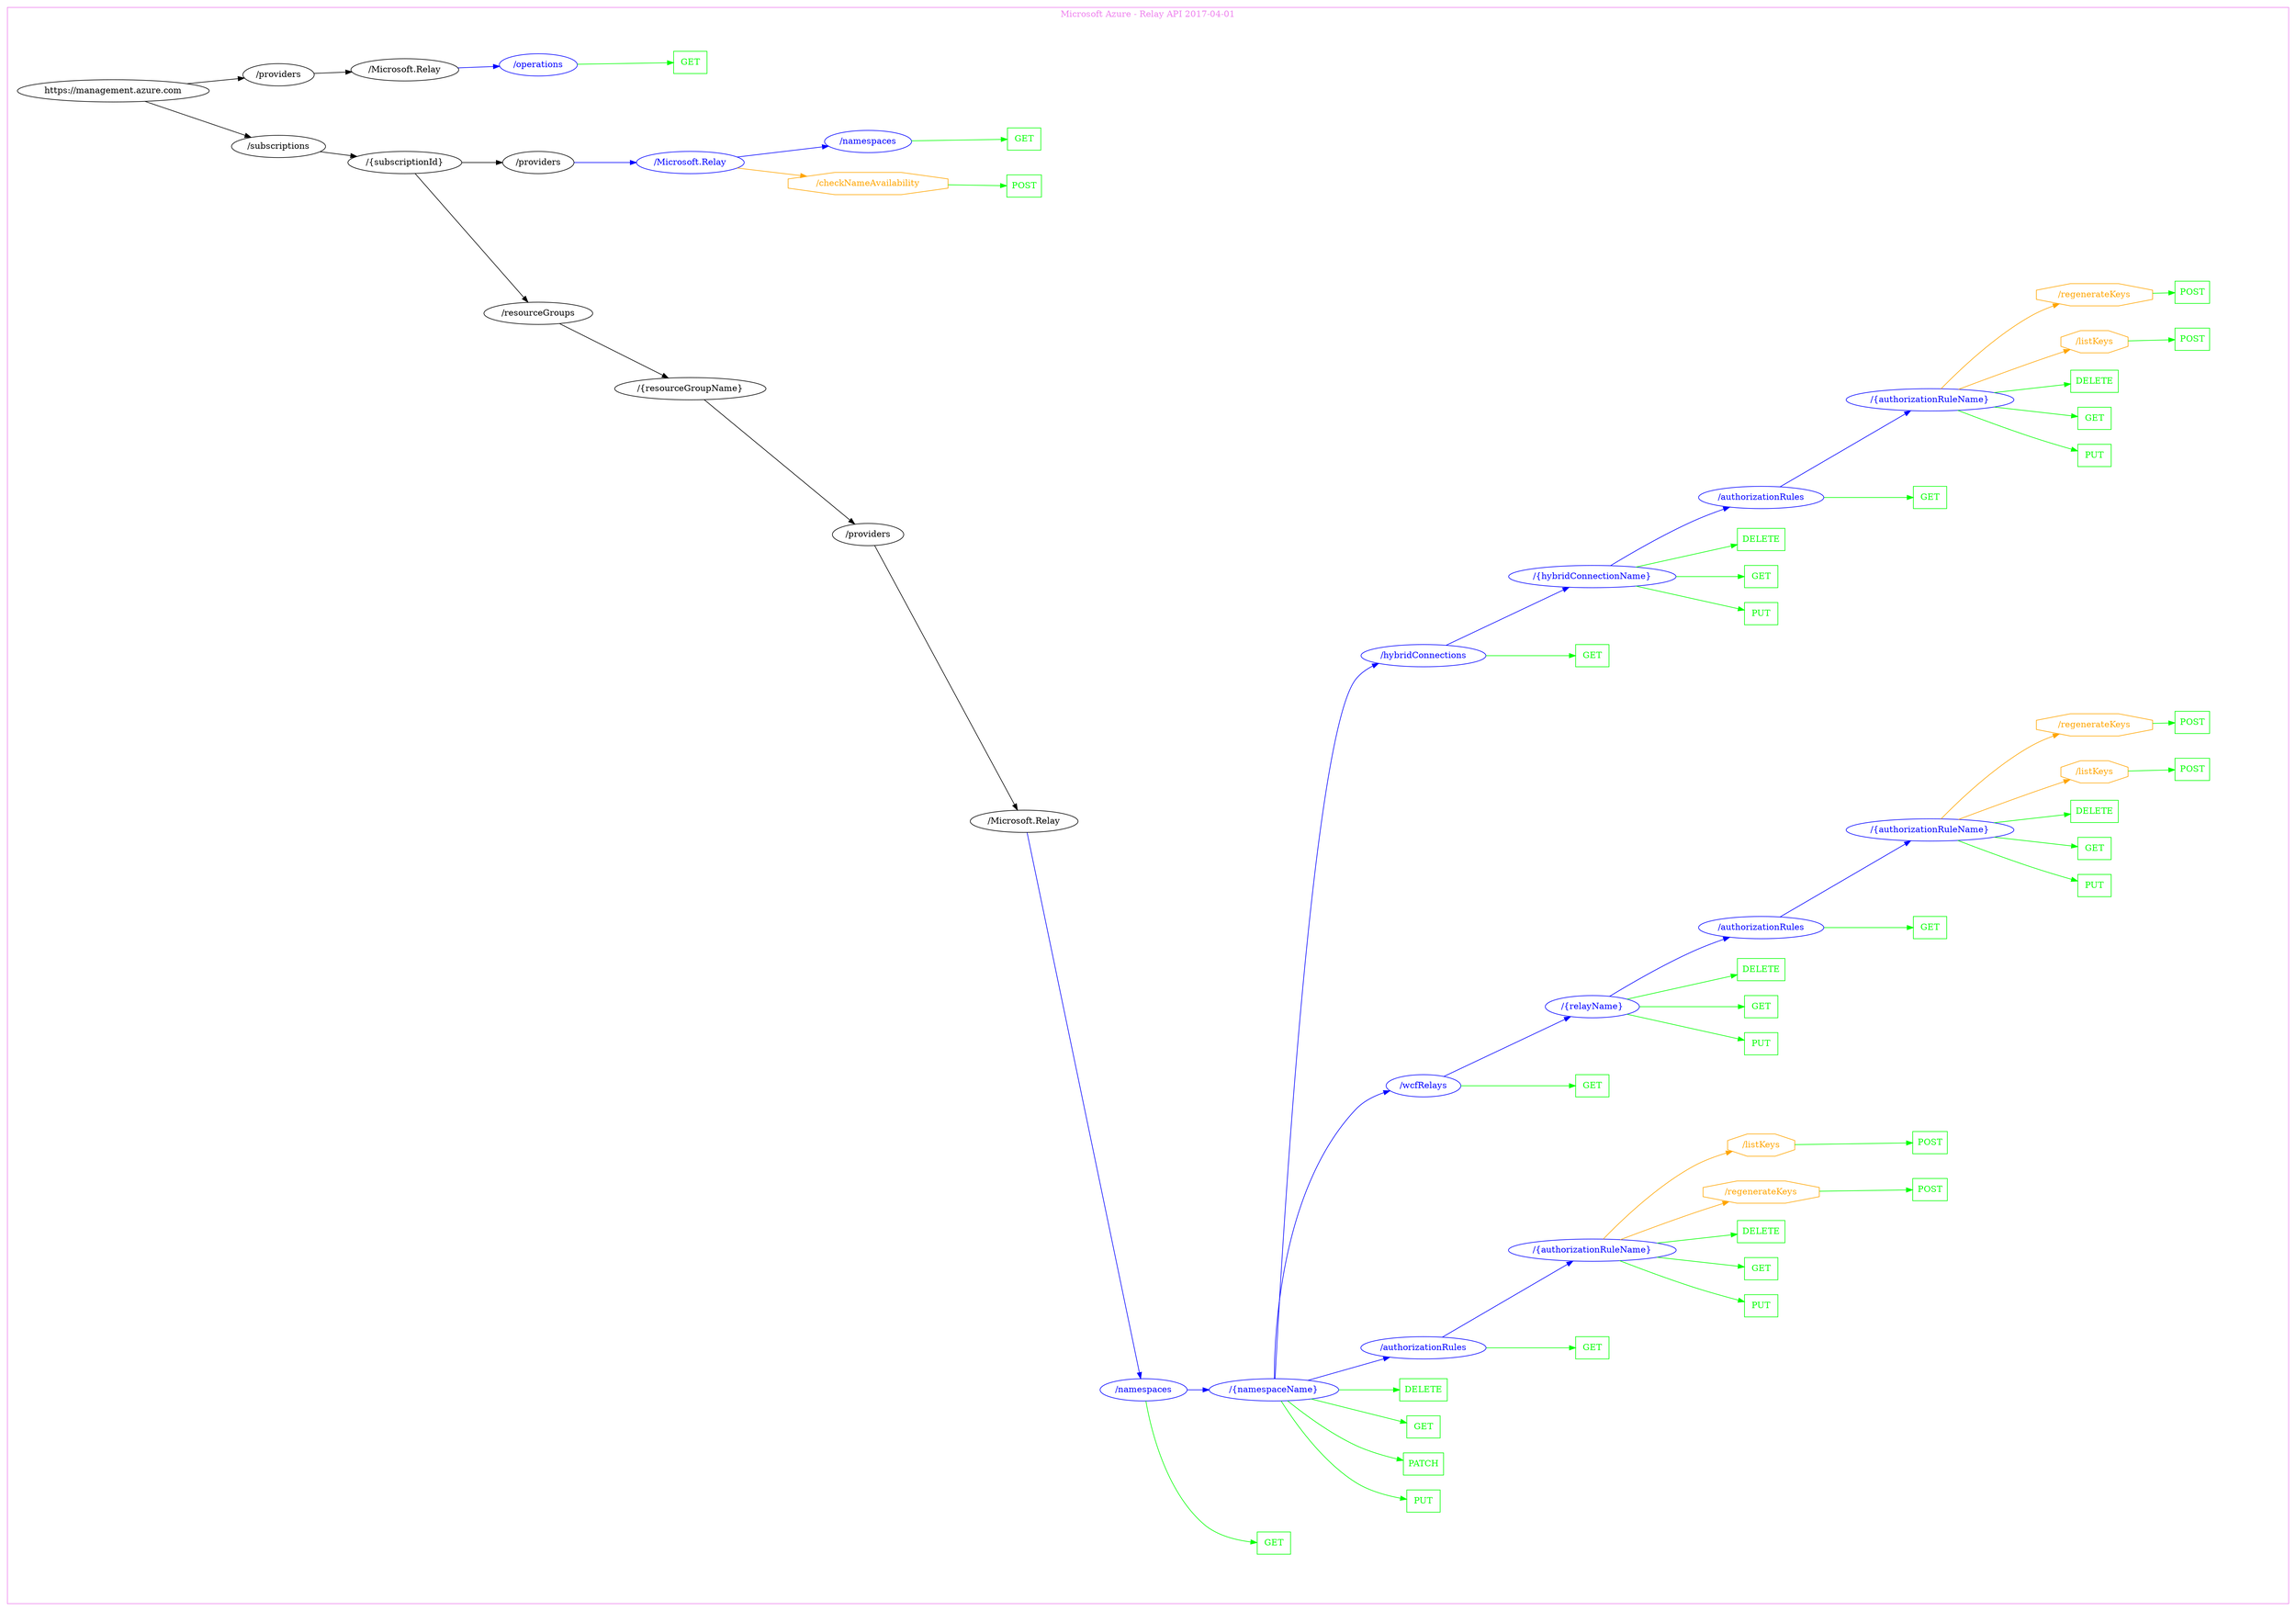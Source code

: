 digraph Cloud_Computing_REST_API {
rankdir="LR";
subgraph cluster_0 {
label="Microsoft Azure - Relay API 2017-04-01"
color=violet
fontcolor=violet
subgraph cluster_1 {
label=""
color=white
fontcolor=white
node1 [label="https://management.azure.com", shape="ellipse", color="black", fontcolor="black"]
node1 -> node2 [color="black", fontcolor="black"]
subgraph cluster_2 {
label=""
color=white
fontcolor=white
node2 [label="/subscriptions", shape="ellipse", color="black", fontcolor="black"]
node2 -> node3 [color="black", fontcolor="black"]
subgraph cluster_3 {
label=""
color=white
fontcolor=white
node3 [label="/{subscriptionId}", shape="ellipse", color="black", fontcolor="black"]
node3 -> node4 [color="black", fontcolor="black"]
subgraph cluster_4 {
label=""
color=white
fontcolor=white
node4 [label="/resourceGroups", shape="ellipse", color="black", fontcolor="black"]
node4 -> node5 [color="black", fontcolor="black"]
subgraph cluster_5 {
label=""
color=white
fontcolor=white
node5 [label="/{resourceGroupName}", shape="ellipse", color="black", fontcolor="black"]
node5 -> node6 [color="black", fontcolor="black"]
subgraph cluster_6 {
label=""
color=white
fontcolor=white
node6 [label="/providers", shape="ellipse", color="black", fontcolor="black"]
node6 -> node7 [color="black", fontcolor="black"]
subgraph cluster_7 {
label=""
color=white
fontcolor=white
node7 [label="/Microsoft.Relay", shape="ellipse", color="black", fontcolor="black"]
node7 -> node8 [color="blue", fontcolor="blue"]
subgraph cluster_8 {
label=""
color=white
fontcolor=white
node8 [label="/namespaces", shape="ellipse", color="blue", fontcolor="blue"]
node8 -> node9 [color="green", fontcolor="green"]
subgraph cluster_9 {
label=""
color=white
fontcolor=white
node9 [label="GET", shape="box", color="green", fontcolor="green"]
}
node8 -> node10 [color="blue", fontcolor="blue"]
subgraph cluster_10 {
label=""
color=white
fontcolor=white
node10 [label="/{namespaceName}", shape="ellipse", color="blue", fontcolor="blue"]
node10 -> node11 [color="green", fontcolor="green"]
subgraph cluster_11 {
label=""
color=white
fontcolor=white
node11 [label="PUT", shape="box", color="green", fontcolor="green"]
}
node10 -> node12 [color="green", fontcolor="green"]
subgraph cluster_12 {
label=""
color=white
fontcolor=white
node12 [label="PATCH", shape="box", color="green", fontcolor="green"]
}
node10 -> node13 [color="green", fontcolor="green"]
subgraph cluster_13 {
label=""
color=white
fontcolor=white
node13 [label="GET", shape="box", color="green", fontcolor="green"]
}
node10 -> node14 [color="green", fontcolor="green"]
subgraph cluster_14 {
label=""
color=white
fontcolor=white
node14 [label="DELETE", shape="box", color="green", fontcolor="green"]
}
node10 -> node15 [color="blue", fontcolor="blue"]
subgraph cluster_15 {
label=""
color=white
fontcolor=white
node15 [label="/authorizationRules", shape="ellipse", color="blue", fontcolor="blue"]
node15 -> node16 [color="green", fontcolor="green"]
subgraph cluster_16 {
label=""
color=white
fontcolor=white
node16 [label="GET", shape="box", color="green", fontcolor="green"]
}
node15 -> node17 [color="blue", fontcolor="blue"]
subgraph cluster_17 {
label=""
color=white
fontcolor=white
node17 [label="/{authorizationRuleName}", shape="ellipse", color="blue", fontcolor="blue"]
node17 -> node18 [color="green", fontcolor="green"]
subgraph cluster_18 {
label=""
color=white
fontcolor=white
node18 [label="PUT", shape="box", color="green", fontcolor="green"]
}
node17 -> node19 [color="green", fontcolor="green"]
subgraph cluster_19 {
label=""
color=white
fontcolor=white
node19 [label="GET", shape="box", color="green", fontcolor="green"]
}
node17 -> node20 [color="green", fontcolor="green"]
subgraph cluster_20 {
label=""
color=white
fontcolor=white
node20 [label="DELETE", shape="box", color="green", fontcolor="green"]
}
node17 -> node21 [color="orange", fontcolor="orange"]
subgraph cluster_21 {
label=""
color=white
fontcolor=white
node21 [label="/regenerateKeys", shape="octagon", color="orange", fontcolor="orange"]
node21 -> node22 [color="green", fontcolor="green"]
subgraph cluster_22 {
label=""
color=white
fontcolor=white
node22 [label="POST", shape="box", color="green", fontcolor="green"]
}
}
node17 -> node23 [color="orange", fontcolor="orange"]
subgraph cluster_23 {
label=""
color=white
fontcolor=white
node23 [label="/listKeys", shape="octagon", color="orange", fontcolor="orange"]
node23 -> node24 [color="green", fontcolor="green"]
subgraph cluster_24 {
label=""
color=white
fontcolor=white
node24 [label="POST", shape="box", color="green", fontcolor="green"]
}
}
}
}
node10 -> node25 [color="blue", fontcolor="blue"]
subgraph cluster_25 {
label=""
color=white
fontcolor=white
node25 [label="/wcfRelays", shape="ellipse", color="blue", fontcolor="blue"]
node25 -> node26 [color="green", fontcolor="green"]
subgraph cluster_26 {
label=""
color=white
fontcolor=white
node26 [label="GET", shape="box", color="green", fontcolor="green"]
}
node25 -> node27 [color="blue", fontcolor="blue"]
subgraph cluster_27 {
label=""
color=white
fontcolor=white
node27 [label="/{relayName}", shape="ellipse", color="blue", fontcolor="blue"]
node27 -> node28 [color="green", fontcolor="green"]
subgraph cluster_28 {
label=""
color=white
fontcolor=white
node28 [label="PUT", shape="box", color="green", fontcolor="green"]
}
node27 -> node29 [color="green", fontcolor="green"]
subgraph cluster_29 {
label=""
color=white
fontcolor=white
node29 [label="GET", shape="box", color="green", fontcolor="green"]
}
node27 -> node30 [color="green", fontcolor="green"]
subgraph cluster_30 {
label=""
color=white
fontcolor=white
node30 [label="DELETE", shape="box", color="green", fontcolor="green"]
}
node27 -> node31 [color="blue", fontcolor="blue"]
subgraph cluster_31 {
label=""
color=white
fontcolor=white
node31 [label="/authorizationRules", shape="ellipse", color="blue", fontcolor="blue"]
node31 -> node32 [color="green", fontcolor="green"]
subgraph cluster_32 {
label=""
color=white
fontcolor=white
node32 [label="GET", shape="box", color="green", fontcolor="green"]
}
node31 -> node33 [color="blue", fontcolor="blue"]
subgraph cluster_33 {
label=""
color=white
fontcolor=white
node33 [label="/{authorizationRuleName}", shape="ellipse", color="blue", fontcolor="blue"]
node33 -> node34 [color="green", fontcolor="green"]
subgraph cluster_34 {
label=""
color=white
fontcolor=white
node34 [label="PUT", shape="box", color="green", fontcolor="green"]
}
node33 -> node35 [color="green", fontcolor="green"]
subgraph cluster_35 {
label=""
color=white
fontcolor=white
node35 [label="GET", shape="box", color="green", fontcolor="green"]
}
node33 -> node36 [color="green", fontcolor="green"]
subgraph cluster_36 {
label=""
color=white
fontcolor=white
node36 [label="DELETE", shape="box", color="green", fontcolor="green"]
}
node33 -> node37 [color="orange", fontcolor="orange"]
subgraph cluster_37 {
label=""
color=white
fontcolor=white
node37 [label="/listKeys", shape="octagon", color="orange", fontcolor="orange"]
node37 -> node38 [color="green", fontcolor="green"]
subgraph cluster_38 {
label=""
color=white
fontcolor=white
node38 [label="POST", shape="box", color="green", fontcolor="green"]
}
}
node33 -> node39 [color="orange", fontcolor="orange"]
subgraph cluster_39 {
label=""
color=white
fontcolor=white
node39 [label="/regenerateKeys", shape="octagon", color="orange", fontcolor="orange"]
node39 -> node40 [color="green", fontcolor="green"]
subgraph cluster_40 {
label=""
color=white
fontcolor=white
node40 [label="POST", shape="box", color="green", fontcolor="green"]
}
}
}
}
}
}
node10 -> node41 [color="blue", fontcolor="blue"]
subgraph cluster_41 {
label=""
color=white
fontcolor=white
node41 [label="/hybridConnections", shape="ellipse", color="blue", fontcolor="blue"]
node41 -> node42 [color="green", fontcolor="green"]
subgraph cluster_42 {
label=""
color=white
fontcolor=white
node42 [label="GET", shape="box", color="green", fontcolor="green"]
}
node41 -> node43 [color="blue", fontcolor="blue"]
subgraph cluster_43 {
label=""
color=white
fontcolor=white
node43 [label="/{hybridConnectionName}", shape="ellipse", color="blue", fontcolor="blue"]
node43 -> node44 [color="green", fontcolor="green"]
subgraph cluster_44 {
label=""
color=white
fontcolor=white
node44 [label="PUT", shape="box", color="green", fontcolor="green"]
}
node43 -> node45 [color="green", fontcolor="green"]
subgraph cluster_45 {
label=""
color=white
fontcolor=white
node45 [label="GET", shape="box", color="green", fontcolor="green"]
}
node43 -> node46 [color="green", fontcolor="green"]
subgraph cluster_46 {
label=""
color=white
fontcolor=white
node46 [label="DELETE", shape="box", color="green", fontcolor="green"]
}
node43 -> node47 [color="blue", fontcolor="blue"]
subgraph cluster_47 {
label=""
color=white
fontcolor=white
node47 [label="/authorizationRules", shape="ellipse", color="blue", fontcolor="blue"]
node47 -> node48 [color="green", fontcolor="green"]
subgraph cluster_48 {
label=""
color=white
fontcolor=white
node48 [label="GET", shape="box", color="green", fontcolor="green"]
}
node47 -> node49 [color="blue", fontcolor="blue"]
subgraph cluster_49 {
label=""
color=white
fontcolor=white
node49 [label="/{authorizationRuleName}", shape="ellipse", color="blue", fontcolor="blue"]
node49 -> node50 [color="green", fontcolor="green"]
subgraph cluster_50 {
label=""
color=white
fontcolor=white
node50 [label="PUT", shape="box", color="green", fontcolor="green"]
}
node49 -> node51 [color="green", fontcolor="green"]
subgraph cluster_51 {
label=""
color=white
fontcolor=white
node51 [label="GET", shape="box", color="green", fontcolor="green"]
}
node49 -> node52 [color="green", fontcolor="green"]
subgraph cluster_52 {
label=""
color=white
fontcolor=white
node52 [label="DELETE", shape="box", color="green", fontcolor="green"]
}
node49 -> node53 [color="orange", fontcolor="orange"]
subgraph cluster_53 {
label=""
color=white
fontcolor=white
node53 [label="/listKeys", shape="octagon", color="orange", fontcolor="orange"]
node53 -> node54 [color="green", fontcolor="green"]
subgraph cluster_54 {
label=""
color=white
fontcolor=white
node54 [label="POST", shape="box", color="green", fontcolor="green"]
}
}
node49 -> node55 [color="orange", fontcolor="orange"]
subgraph cluster_55 {
label=""
color=white
fontcolor=white
node55 [label="/regenerateKeys", shape="octagon", color="orange", fontcolor="orange"]
node55 -> node56 [color="green", fontcolor="green"]
subgraph cluster_56 {
label=""
color=white
fontcolor=white
node56 [label="POST", shape="box", color="green", fontcolor="green"]
}
}
}
}
}
}
}
}
}
}
}
}
node3 -> node57 [color="black", fontcolor="black"]
subgraph cluster_57 {
label=""
color=white
fontcolor=white
node57 [label="/providers", shape="ellipse", color="black", fontcolor="black"]
node57 -> node58 [color="blue", fontcolor="blue"]
subgraph cluster_58 {
label=""
color=white
fontcolor=white
node58 [label="/Microsoft.Relay", shape="ellipse", color="blue", fontcolor="blue"]
node58 -> node59 [color="orange", fontcolor="orange"]
subgraph cluster_59 {
label=""
color=white
fontcolor=white
node59 [label="/checkNameAvailability", shape="octagon", color="orange", fontcolor="orange"]
node59 -> node60 [color="green", fontcolor="green"]
subgraph cluster_60 {
label=""
color=white
fontcolor=white
node60 [label="POST", shape="box", color="green", fontcolor="green"]
}
}
node58 -> node61 [color="blue", fontcolor="blue"]
subgraph cluster_61 {
label=""
color=white
fontcolor=white
node61 [label="/namespaces", shape="ellipse", color="blue", fontcolor="blue"]
node61 -> node62 [color="green", fontcolor="green"]
subgraph cluster_62 {
label=""
color=white
fontcolor=white
node62 [label="GET", shape="box", color="green", fontcolor="green"]
}
}
}
}
}
}
node1 -> node63 [color="black", fontcolor="black"]
subgraph cluster_63 {
label=""
color=white
fontcolor=white
node63 [label="/providers", shape="ellipse", color="black", fontcolor="black"]
node63 -> node64 [color="black", fontcolor="black"]
subgraph cluster_64 {
label=""
color=white
fontcolor=white
node64 [label="/Microsoft.Relay", shape="ellipse", color="black", fontcolor="black"]
node64 -> node65 [color="blue", fontcolor="blue"]
subgraph cluster_65 {
label=""
color=white
fontcolor=white
node65 [label="/operations", shape="ellipse", color="blue", fontcolor="blue"]
node65 -> node66 [color="green", fontcolor="green"]
subgraph cluster_66 {
label=""
color=white
fontcolor=white
node66 [label="GET", shape="box", color="green", fontcolor="green"]
}
}
}
}
}
}
}
